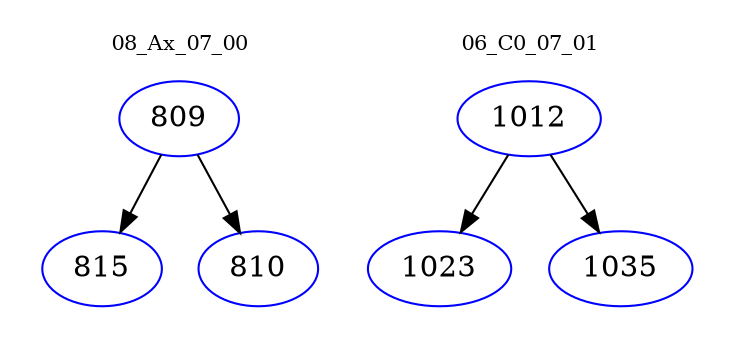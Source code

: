 digraph{
subgraph cluster_0 {
color = white
label = "08_Ax_07_00";
fontsize=10;
T0_809 [label="809", color="blue"]
T0_809 -> T0_815 [color="black"]
T0_815 [label="815", color="blue"]
T0_809 -> T0_810 [color="black"]
T0_810 [label="810", color="blue"]
}
subgraph cluster_1 {
color = white
label = "06_C0_07_01";
fontsize=10;
T1_1012 [label="1012", color="blue"]
T1_1012 -> T1_1023 [color="black"]
T1_1023 [label="1023", color="blue"]
T1_1012 -> T1_1035 [color="black"]
T1_1035 [label="1035", color="blue"]
}
}
